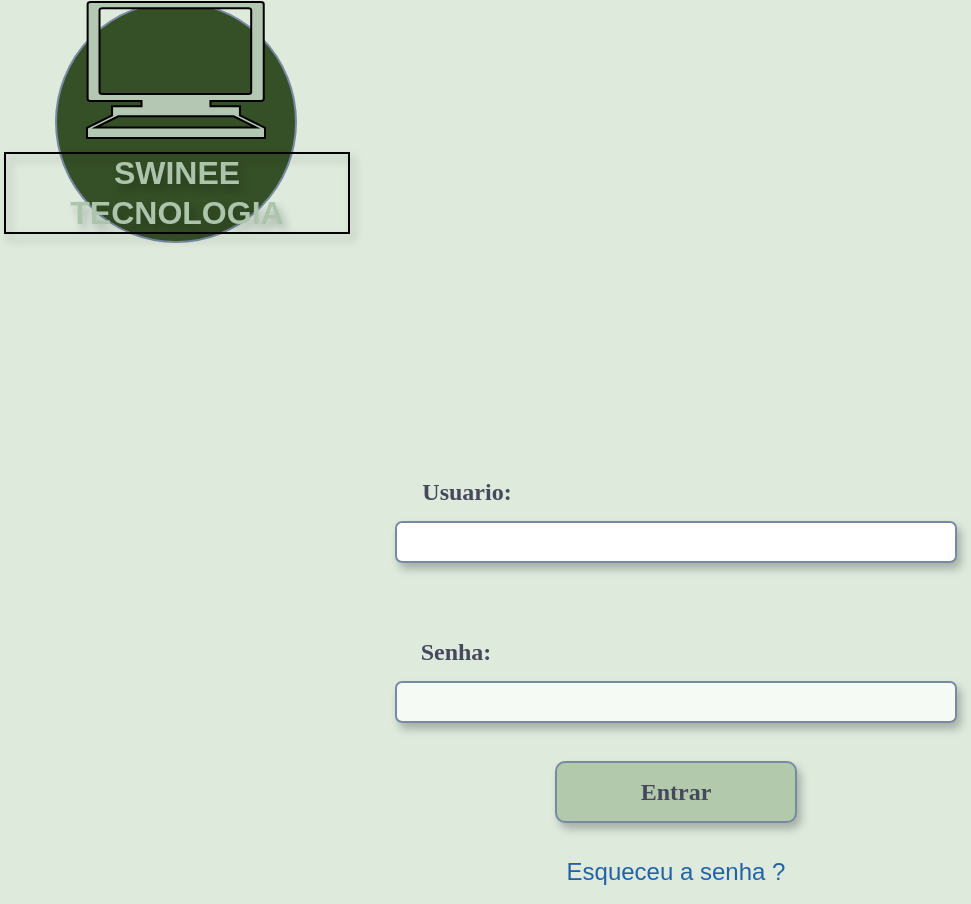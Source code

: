 <mxfile version="24.4.6" type="github">
  <diagram name="Página-1" id="4RcofoAQbTlGlxEZQ2O1">
    <mxGraphModel dx="1194" dy="716" grid="1" gridSize="10" guides="1" tooltips="1" connect="1" arrows="1" fold="1" page="1" pageScale="1" pageWidth="827" pageHeight="1169" background="#ddeadc" math="0" shadow="0">
      <root>
        <mxCell id="0" />
        <mxCell id="1" parent="0" />
        <mxCell id="e9N9gPUfizQEqqW7r3Uj-2" value="" style="rounded=1;whiteSpace=wrap;html=1;fillColor=#ffffff;fontColor=#46495D;strokeColor=#788AA3;glass=0;shadow=1;labelBackgroundColor=none;" vertex="1" parent="1">
          <mxGeometry x="260" y="320" width="280" height="20" as="geometry" />
        </mxCell>
        <mxCell id="e9N9gPUfizQEqqW7r3Uj-3" value="" style="rounded=1;whiteSpace=wrap;html=1;fillColor=#f6faf4;fontColor=#46495D;strokeColor=#788AA3;shadow=1;labelBackgroundColor=none;" vertex="1" parent="1">
          <mxGeometry x="260" y="400" width="280" height="20" as="geometry" />
        </mxCell>
        <mxCell id="e9N9gPUfizQEqqW7r3Uj-7" value="Usuario:" style="text;html=1;align=center;verticalAlign=middle;resizable=0;points=[];autosize=1;strokeColor=none;fillColor=none;fontStyle=1;fontColor=#46495D;fontFamily=Verdana;labelBackgroundColor=none;" vertex="1" parent="1">
          <mxGeometry x="260" y="290" width="70" height="30" as="geometry" />
        </mxCell>
        <mxCell id="e9N9gPUfizQEqqW7r3Uj-8" value="Senha:" style="text;strokeColor=none;align=center;fillColor=none;html=1;verticalAlign=middle;whiteSpace=wrap;rounded=0;fontStyle=1;fontFamily=Verdana;labelBackgroundColor=none;fontColor=#46495D;" vertex="1" parent="1">
          <mxGeometry x="260" y="370" width="60" height="30" as="geometry" />
        </mxCell>
        <mxCell id="e9N9gPUfizQEqqW7r3Uj-9" value="Entrar" style="rounded=1;whiteSpace=wrap;html=1;fontStyle=1;labelBackgroundColor=none;fontFamily=Verdana;fillColor=#B2C9AB;strokeColor=#788AA3;shadow=1;fontColor=#46495D;" vertex="1" parent="1">
          <mxGeometry x="340" y="440" width="120" height="30" as="geometry" />
        </mxCell>
        <mxCell id="e9N9gPUfizQEqqW7r3Uj-10" value="Esqueceu a senha ?" style="text;strokeColor=none;align=center;fillColor=none;html=1;verticalAlign=middle;whiteSpace=wrap;rounded=0;fontColor=#2163A6;shadow=0;labelBackgroundColor=none;" vertex="1" parent="1">
          <mxGeometry x="340" y="480" width="120" height="30" as="geometry" />
        </mxCell>
        <mxCell id="e9N9gPUfizQEqqW7r3Uj-12" value="" style="ellipse;whiteSpace=wrap;html=1;aspect=fixed;strokeColor=#788AA3;fontColor=#46495D;fillColor=#354f26;" vertex="1" parent="1">
          <mxGeometry x="90" y="60" width="120" height="120" as="geometry" />
        </mxCell>
        <mxCell id="e9N9gPUfizQEqqW7r3Uj-21" value="SWINEE TECNOLOGIA" style="text;strokeColor=none;align=center;fillColor=none;html=1;verticalAlign=middle;whiteSpace=wrap;rounded=0;fontColor=#acc4ab;fontStyle=1;fontSize=16;textShadow=1;labelBorderColor=default;" vertex="1" parent="1">
          <mxGeometry x="62.5" y="140" width="175" height="30" as="geometry" />
        </mxCell>
        <mxCell id="e9N9gPUfizQEqqW7r3Uj-22" value="" style="shape=mxgraph.signs.tech.computer;html=1;pointerEvents=1;fillColor=#b4c7b2;strokeColor=default;verticalLabelPosition=bottom;verticalAlign=top;align=center;sketch=0;fontColor=#F2FFEB;labelBorderColor=#D5E8D4;" vertex="1" parent="1">
          <mxGeometry x="105.5" y="60" width="89" height="68" as="geometry" />
        </mxCell>
      </root>
    </mxGraphModel>
  </diagram>
</mxfile>

